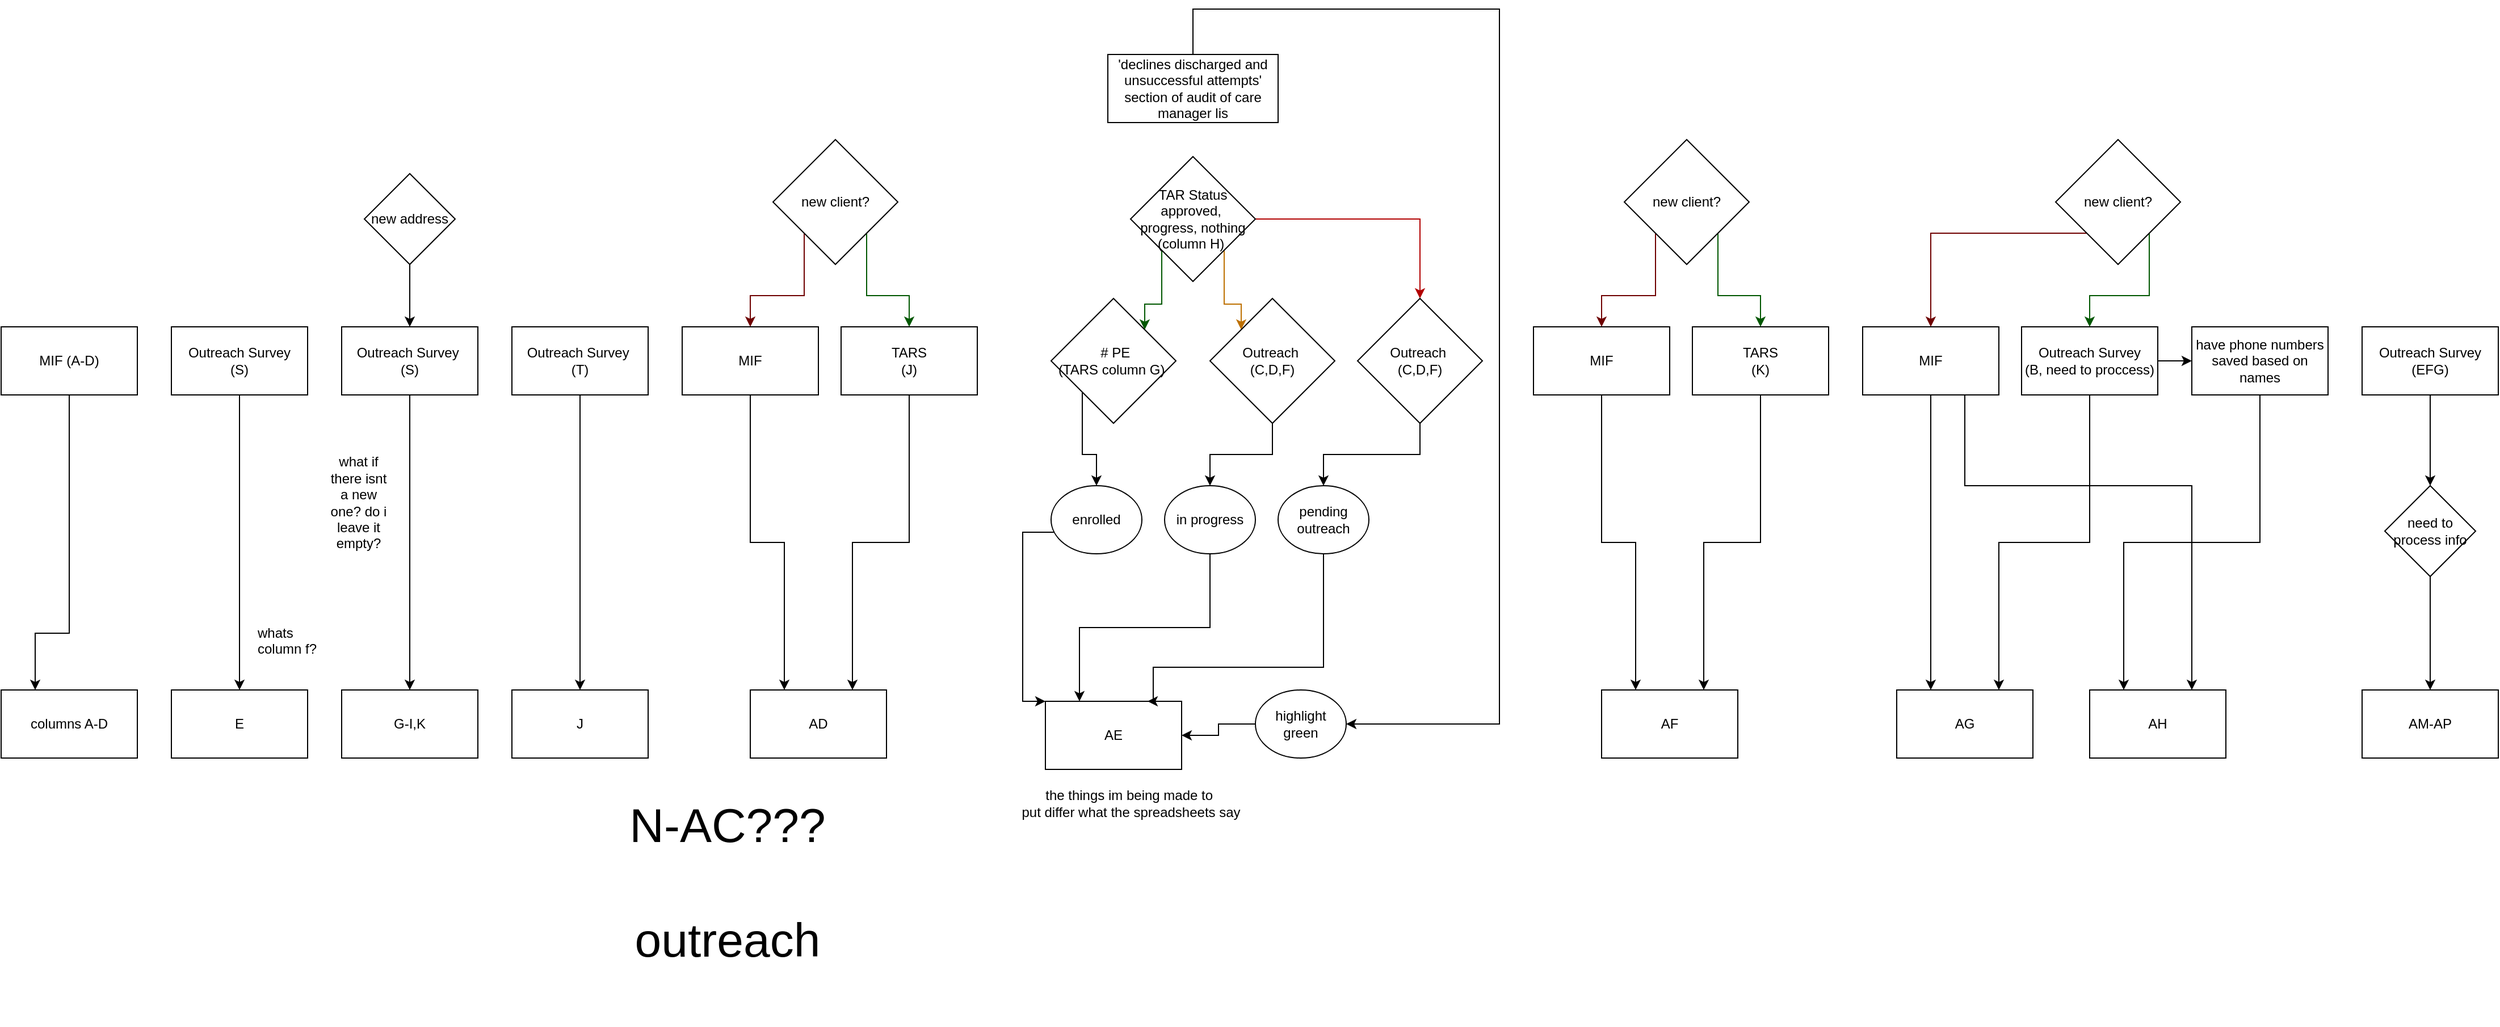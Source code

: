 <mxfile version="22.1.16" type="device">
  <diagram name="Page-1" id="DdP7j1N7ITuLK1L2dnxr">
    <mxGraphModel dx="794" dy="1619" grid="1" gridSize="10" guides="1" tooltips="1" connect="1" arrows="1" fold="1" page="1" pageScale="1" pageWidth="850" pageHeight="1100" math="0" shadow="0">
      <root>
        <mxCell id="0" />
        <mxCell id="1" parent="0" />
        <mxCell id="YC-9gDWAKspDO5AQxh_9-1" value="columns A-D" style="rounded=0;whiteSpace=wrap;html=1;" parent="1" vertex="1">
          <mxGeometry x="110" y="400" width="120" height="60" as="geometry" />
        </mxCell>
        <mxCell id="YC-9gDWAKspDO5AQxh_9-2" value="MIF (A-D)" style="rounded=0;whiteSpace=wrap;html=1;" parent="1" vertex="1">
          <mxGeometry x="110" y="80" width="120" height="60" as="geometry" />
        </mxCell>
        <mxCell id="YC-9gDWAKspDO5AQxh_9-3" value="" style="endArrow=classic;html=1;rounded=0;exitX=0.5;exitY=1;exitDx=0;exitDy=0;entryX=0.25;entryY=0;entryDx=0;entryDy=0;" parent="1" source="YC-9gDWAKspDO5AQxh_9-2" target="YC-9gDWAKspDO5AQxh_9-1" edge="1">
          <mxGeometry width="50" height="50" relative="1" as="geometry">
            <mxPoint x="150" y="370" as="sourcePoint" />
            <mxPoint x="200" y="320" as="targetPoint" />
            <Array as="points">
              <mxPoint x="170" y="350" />
              <mxPoint x="140" y="350" />
            </Array>
          </mxGeometry>
        </mxCell>
        <mxCell id="YC-9gDWAKspDO5AQxh_9-4" value="Outreach Survey&lt;br&gt;(S)" style="rounded=0;whiteSpace=wrap;html=1;" parent="1" vertex="1">
          <mxGeometry x="260" y="80" width="120" height="60" as="geometry" />
        </mxCell>
        <mxCell id="YC-9gDWAKspDO5AQxh_9-5" value="E" style="rounded=0;whiteSpace=wrap;html=1;" parent="1" vertex="1">
          <mxGeometry x="260" y="400" width="120" height="60" as="geometry" />
        </mxCell>
        <mxCell id="YC-9gDWAKspDO5AQxh_9-6" value="" style="endArrow=classic;html=1;rounded=0;exitX=0.5;exitY=1;exitDx=0;exitDy=0;entryX=0.5;entryY=0;entryDx=0;entryDy=0;" parent="1" source="YC-9gDWAKspDO5AQxh_9-4" target="YC-9gDWAKspDO5AQxh_9-5" edge="1">
          <mxGeometry width="50" height="50" relative="1" as="geometry">
            <mxPoint x="310" y="360" as="sourcePoint" />
            <mxPoint x="360" y="310" as="targetPoint" />
          </mxGeometry>
        </mxCell>
        <mxCell id="YC-9gDWAKspDO5AQxh_9-7" value="whats column f?" style="text;strokeColor=none;fillColor=none;align=left;verticalAlign=middle;spacingLeft=4;spacingRight=4;overflow=hidden;points=[[0,0.5],[1,0.5]];portConstraint=eastwest;rotatable=0;whiteSpace=wrap;html=1;" parent="1" vertex="1">
          <mxGeometry x="330" y="340" width="80" height="30" as="geometry" />
        </mxCell>
        <mxCell id="YC-9gDWAKspDO5AQxh_9-8" value="G-I,K" style="rounded=0;whiteSpace=wrap;html=1;" parent="1" vertex="1">
          <mxGeometry x="410" y="400" width="120" height="60" as="geometry" />
        </mxCell>
        <mxCell id="YC-9gDWAKspDO5AQxh_9-13" style="edgeStyle=orthogonalEdgeStyle;rounded=0;orthogonalLoop=1;jettySize=auto;html=1;exitX=0.5;exitY=1;exitDx=0;exitDy=0;entryX=0.5;entryY=0;entryDx=0;entryDy=0;" parent="1" source="YC-9gDWAKspDO5AQxh_9-9" target="YC-9gDWAKspDO5AQxh_9-11" edge="1">
          <mxGeometry relative="1" as="geometry" />
        </mxCell>
        <mxCell id="YC-9gDWAKspDO5AQxh_9-9" value="new address" style="rhombus;whiteSpace=wrap;html=1;" parent="1" vertex="1">
          <mxGeometry x="430" y="-55" width="80" height="80" as="geometry" />
        </mxCell>
        <mxCell id="YC-9gDWAKspDO5AQxh_9-14" style="edgeStyle=orthogonalEdgeStyle;rounded=0;orthogonalLoop=1;jettySize=auto;html=1;exitX=0.5;exitY=1;exitDx=0;exitDy=0;entryX=0.5;entryY=0;entryDx=0;entryDy=0;" parent="1" source="YC-9gDWAKspDO5AQxh_9-11" target="YC-9gDWAKspDO5AQxh_9-8" edge="1">
          <mxGeometry relative="1" as="geometry" />
        </mxCell>
        <mxCell id="YC-9gDWAKspDO5AQxh_9-11" value="Outreach Survey&amp;nbsp;&lt;br&gt;(S)" style="rounded=0;whiteSpace=wrap;html=1;" parent="1" vertex="1">
          <mxGeometry x="410" y="80" width="120" height="60" as="geometry" />
        </mxCell>
        <mxCell id="hzVg4mxCPnebJRGChPFe-1" value="what if there isnt a new one? do i leave it empty?" style="text;html=1;strokeColor=none;fillColor=none;align=center;verticalAlign=middle;whiteSpace=wrap;rounded=0;" parent="1" vertex="1">
          <mxGeometry x="395" y="220" width="60" height="30" as="geometry" />
        </mxCell>
        <mxCell id="hzVg4mxCPnebJRGChPFe-4" style="edgeStyle=orthogonalEdgeStyle;rounded=0;orthogonalLoop=1;jettySize=auto;html=1;exitX=0.5;exitY=1;exitDx=0;exitDy=0;entryX=0.5;entryY=0;entryDx=0;entryDy=0;" parent="1" source="hzVg4mxCPnebJRGChPFe-2" target="hzVg4mxCPnebJRGChPFe-3" edge="1">
          <mxGeometry relative="1" as="geometry" />
        </mxCell>
        <mxCell id="hzVg4mxCPnebJRGChPFe-2" value="Outreach Survey&amp;nbsp;&lt;br&gt;(T)" style="rounded=0;whiteSpace=wrap;html=1;" parent="1" vertex="1">
          <mxGeometry x="560" y="80" width="120" height="60" as="geometry" />
        </mxCell>
        <mxCell id="hzVg4mxCPnebJRGChPFe-3" value="J" style="rounded=0;whiteSpace=wrap;html=1;" parent="1" vertex="1">
          <mxGeometry x="560" y="400" width="120" height="60" as="geometry" />
        </mxCell>
        <mxCell id="hzVg4mxCPnebJRGChPFe-19" style="edgeStyle=orthogonalEdgeStyle;rounded=0;orthogonalLoop=1;jettySize=auto;html=1;exitX=0;exitY=1;exitDx=0;exitDy=0;" parent="1" source="hzVg4mxCPnebJRGChPFe-5" target="hzVg4mxCPnebJRGChPFe-10" edge="1">
          <mxGeometry relative="1" as="geometry" />
        </mxCell>
        <mxCell id="hzVg4mxCPnebJRGChPFe-5" value="&amp;nbsp;# PE&lt;br&gt;(TARS column G)&amp;nbsp;" style="rhombus;whiteSpace=wrap;html=1;" parent="1" vertex="1">
          <mxGeometry x="1035" y="55" width="110" height="110" as="geometry" />
        </mxCell>
        <mxCell id="hzVg4mxCPnebJRGChPFe-18" style="edgeStyle=orthogonalEdgeStyle;rounded=0;orthogonalLoop=1;jettySize=auto;html=1;exitX=0;exitY=1;exitDx=0;exitDy=0;entryX=1;entryY=0;entryDx=0;entryDy=0;fillColor=#008a00;strokeColor=#005700;" parent="1" source="hzVg4mxCPnebJRGChPFe-7" target="hzVg4mxCPnebJRGChPFe-5" edge="1">
          <mxGeometry relative="1" as="geometry" />
        </mxCell>
        <mxCell id="hzVg4mxCPnebJRGChPFe-25" style="edgeStyle=orthogonalEdgeStyle;rounded=0;orthogonalLoop=1;jettySize=auto;html=1;exitX=1;exitY=1;exitDx=0;exitDy=0;entryX=0;entryY=0;entryDx=0;entryDy=0;fillColor=#f0a30a;strokeColor=#BD7000;" parent="1" source="hzVg4mxCPnebJRGChPFe-7" target="hzVg4mxCPnebJRGChPFe-23" edge="1">
          <mxGeometry relative="1" as="geometry" />
        </mxCell>
        <mxCell id="hzVg4mxCPnebJRGChPFe-32" style="edgeStyle=orthogonalEdgeStyle;rounded=0;orthogonalLoop=1;jettySize=auto;html=1;exitX=1;exitY=0.5;exitDx=0;exitDy=0;entryX=0.5;entryY=0;entryDx=0;entryDy=0;fillColor=#e51400;strokeColor=#B20000;" parent="1" source="hzVg4mxCPnebJRGChPFe-7" target="hzVg4mxCPnebJRGChPFe-31" edge="1">
          <mxGeometry relative="1" as="geometry" />
        </mxCell>
        <mxCell id="hzVg4mxCPnebJRGChPFe-7" value="TAR Status&lt;br&gt;approved,&amp;nbsp; progress, nothing&lt;br&gt;(column H)&amp;nbsp;" style="rhombus;whiteSpace=wrap;html=1;" parent="1" vertex="1">
          <mxGeometry x="1105" y="-70" width="110" height="110" as="geometry" />
        </mxCell>
        <mxCell id="hzVg4mxCPnebJRGChPFe-8" value="AE" style="rounded=0;whiteSpace=wrap;html=1;" parent="1" vertex="1">
          <mxGeometry x="1030" y="410" width="120" height="60" as="geometry" />
        </mxCell>
        <mxCell id="hzVg4mxCPnebJRGChPFe-13" style="edgeStyle=orthogonalEdgeStyle;rounded=0;orthogonalLoop=1;jettySize=auto;html=1;exitX=0;exitY=1;exitDx=0;exitDy=0;" parent="1" source="hzVg4mxCPnebJRGChPFe-10" target="hzVg4mxCPnebJRGChPFe-8" edge="1">
          <mxGeometry relative="1" as="geometry">
            <mxPoint x="980" y="410" as="targetPoint" />
            <mxPoint x="1020" y="280" as="sourcePoint" />
            <Array as="points">
              <mxPoint x="1047" y="261" />
              <mxPoint x="1010" y="261" />
              <mxPoint x="1010" y="410" />
            </Array>
          </mxGeometry>
        </mxCell>
        <mxCell id="hzVg4mxCPnebJRGChPFe-10" value="enrolled" style="ellipse;whiteSpace=wrap;html=1;" parent="1" vertex="1">
          <mxGeometry x="1035" y="220" width="80" height="60" as="geometry" />
        </mxCell>
        <mxCell id="hzVg4mxCPnebJRGChPFe-16" value="the things im being made to&amp;nbsp;&lt;br&gt;put differ what the spreadsheets say" style="text;html=1;align=center;verticalAlign=middle;resizable=0;points=[];autosize=1;strokeColor=none;fillColor=none;" parent="1" vertex="1">
          <mxGeometry x="995" y="480" width="220" height="40" as="geometry" />
        </mxCell>
        <mxCell id="hzVg4mxCPnebJRGChPFe-28" style="edgeStyle=orthogonalEdgeStyle;rounded=0;orthogonalLoop=1;jettySize=auto;html=1;exitX=0.5;exitY=1;exitDx=0;exitDy=0;" parent="1" source="hzVg4mxCPnebJRGChPFe-23" target="hzVg4mxCPnebJRGChPFe-26" edge="1">
          <mxGeometry relative="1" as="geometry" />
        </mxCell>
        <mxCell id="hzVg4mxCPnebJRGChPFe-23" value="Outreach&amp;nbsp;&lt;br&gt;(C,D,F)" style="rhombus;whiteSpace=wrap;html=1;" parent="1" vertex="1">
          <mxGeometry x="1175" y="55" width="110" height="110" as="geometry" />
        </mxCell>
        <mxCell id="hzVg4mxCPnebJRGChPFe-36" style="edgeStyle=orthogonalEdgeStyle;rounded=0;orthogonalLoop=1;jettySize=auto;html=1;exitX=0.5;exitY=1;exitDx=0;exitDy=0;entryX=0.25;entryY=0;entryDx=0;entryDy=0;" parent="1" source="hzVg4mxCPnebJRGChPFe-26" target="hzVg4mxCPnebJRGChPFe-8" edge="1">
          <mxGeometry relative="1" as="geometry" />
        </mxCell>
        <mxCell id="hzVg4mxCPnebJRGChPFe-26" value="in progress" style="ellipse;whiteSpace=wrap;html=1;" parent="1" vertex="1">
          <mxGeometry x="1135" y="220" width="80" height="60" as="geometry" />
        </mxCell>
        <mxCell id="hzVg4mxCPnebJRGChPFe-34" style="edgeStyle=orthogonalEdgeStyle;rounded=0;orthogonalLoop=1;jettySize=auto;html=1;exitX=0.5;exitY=1;exitDx=0;exitDy=0;entryX=0.5;entryY=0;entryDx=0;entryDy=0;" parent="1" source="hzVg4mxCPnebJRGChPFe-31" target="hzVg4mxCPnebJRGChPFe-33" edge="1">
          <mxGeometry relative="1" as="geometry" />
        </mxCell>
        <mxCell id="hzVg4mxCPnebJRGChPFe-31" value="Outreach&amp;nbsp;&lt;br&gt;(C,D,F)" style="rhombus;whiteSpace=wrap;html=1;" parent="1" vertex="1">
          <mxGeometry x="1305" y="55" width="110" height="110" as="geometry" />
        </mxCell>
        <mxCell id="hzVg4mxCPnebJRGChPFe-37" style="edgeStyle=orthogonalEdgeStyle;rounded=0;orthogonalLoop=1;jettySize=auto;html=1;exitX=0.5;exitY=1;exitDx=0;exitDy=0;entryX=0.75;entryY=0;entryDx=0;entryDy=0;" parent="1" source="hzVg4mxCPnebJRGChPFe-33" target="hzVg4mxCPnebJRGChPFe-8" edge="1">
          <mxGeometry relative="1" as="geometry">
            <mxPoint x="1275" y="340" as="targetPoint" />
            <Array as="points">
              <mxPoint x="1275" y="380" />
              <mxPoint x="1125" y="380" />
            </Array>
          </mxGeometry>
        </mxCell>
        <mxCell id="hzVg4mxCPnebJRGChPFe-33" value="pending outreach" style="ellipse;whiteSpace=wrap;html=1;" parent="1" vertex="1">
          <mxGeometry x="1235" y="220" width="80" height="60" as="geometry" />
        </mxCell>
        <mxCell id="hzVg4mxCPnebJRGChPFe-41" style="edgeStyle=orthogonalEdgeStyle;rounded=0;orthogonalLoop=1;jettySize=auto;html=1;exitX=0;exitY=0.5;exitDx=0;exitDy=0;entryX=1;entryY=0.5;entryDx=0;entryDy=0;" parent="1" source="hzVg4mxCPnebJRGChPFe-40" target="hzVg4mxCPnebJRGChPFe-8" edge="1">
          <mxGeometry relative="1" as="geometry" />
        </mxCell>
        <mxCell id="hzVg4mxCPnebJRGChPFe-40" value="highlight green" style="ellipse;whiteSpace=wrap;html=1;" parent="1" vertex="1">
          <mxGeometry x="1215" y="400" width="80" height="60" as="geometry" />
        </mxCell>
        <mxCell id="hzVg4mxCPnebJRGChPFe-47" style="edgeStyle=orthogonalEdgeStyle;rounded=0;orthogonalLoop=1;jettySize=auto;html=1;exitX=0.5;exitY=1;exitDx=0;exitDy=0;entryX=1;entryY=0.5;entryDx=0;entryDy=0;" parent="1" source="hzVg4mxCPnebJRGChPFe-42" target="hzVg4mxCPnebJRGChPFe-40" edge="1">
          <mxGeometry relative="1" as="geometry">
            <Array as="points">
              <mxPoint x="1160" y="-200" />
              <mxPoint x="1430" y="-200" />
              <mxPoint x="1430" y="430" />
            </Array>
          </mxGeometry>
        </mxCell>
        <mxCell id="hzVg4mxCPnebJRGChPFe-42" value="&#39;declines discharged and unsuccessful attempts&#39; section of audit of care manager lis" style="rounded=0;whiteSpace=wrap;html=1;" parent="1" vertex="1">
          <mxGeometry x="1085" y="-160" width="150" height="60" as="geometry" />
        </mxCell>
        <mxCell id="hzVg4mxCPnebJRGChPFe-48" value="AD" style="rounded=0;whiteSpace=wrap;html=1;" parent="1" vertex="1">
          <mxGeometry x="770" y="400" width="120" height="60" as="geometry" />
        </mxCell>
        <mxCell id="hzVg4mxCPnebJRGChPFe-55" style="edgeStyle=orthogonalEdgeStyle;rounded=0;orthogonalLoop=1;jettySize=auto;html=1;exitX=0;exitY=1;exitDx=0;exitDy=0;fillColor=#a20025;strokeColor=#6F0000;" parent="1" source="hzVg4mxCPnebJRGChPFe-49" target="hzVg4mxCPnebJRGChPFe-52" edge="1">
          <mxGeometry relative="1" as="geometry" />
        </mxCell>
        <mxCell id="hzVg4mxCPnebJRGChPFe-56" style="edgeStyle=orthogonalEdgeStyle;rounded=0;orthogonalLoop=1;jettySize=auto;html=1;exitX=1;exitY=1;exitDx=0;exitDy=0;entryX=0.5;entryY=0;entryDx=0;entryDy=0;fillColor=#008a00;strokeColor=#005700;" parent="1" source="hzVg4mxCPnebJRGChPFe-49" target="hzVg4mxCPnebJRGChPFe-53" edge="1">
          <mxGeometry relative="1" as="geometry" />
        </mxCell>
        <mxCell id="hzVg4mxCPnebJRGChPFe-49" value="new client?" style="rhombus;whiteSpace=wrap;html=1;" parent="1" vertex="1">
          <mxGeometry x="790" y="-85" width="110" height="110" as="geometry" />
        </mxCell>
        <mxCell id="hzVg4mxCPnebJRGChPFe-57" style="edgeStyle=orthogonalEdgeStyle;rounded=0;orthogonalLoop=1;jettySize=auto;html=1;exitX=0.5;exitY=1;exitDx=0;exitDy=0;entryX=0.25;entryY=0;entryDx=0;entryDy=0;" parent="1" source="hzVg4mxCPnebJRGChPFe-52" target="hzVg4mxCPnebJRGChPFe-48" edge="1">
          <mxGeometry relative="1" as="geometry" />
        </mxCell>
        <mxCell id="hzVg4mxCPnebJRGChPFe-52" value="MIF" style="rounded=0;whiteSpace=wrap;html=1;" parent="1" vertex="1">
          <mxGeometry x="710" y="80" width="120" height="60" as="geometry" />
        </mxCell>
        <mxCell id="hzVg4mxCPnebJRGChPFe-58" style="edgeStyle=orthogonalEdgeStyle;rounded=0;orthogonalLoop=1;jettySize=auto;html=1;exitX=0.5;exitY=1;exitDx=0;exitDy=0;entryX=0.75;entryY=0;entryDx=0;entryDy=0;" parent="1" source="hzVg4mxCPnebJRGChPFe-53" target="hzVg4mxCPnebJRGChPFe-48" edge="1">
          <mxGeometry relative="1" as="geometry" />
        </mxCell>
        <mxCell id="hzVg4mxCPnebJRGChPFe-53" value="TARS&lt;br&gt;(J)" style="rounded=0;whiteSpace=wrap;html=1;" parent="1" vertex="1">
          <mxGeometry x="850" y="80" width="120" height="60" as="geometry" />
        </mxCell>
        <mxCell id="hzVg4mxCPnebJRGChPFe-59" value="AF" style="rounded=0;whiteSpace=wrap;html=1;" parent="1" vertex="1">
          <mxGeometry x="1520" y="400" width="120" height="60" as="geometry" />
        </mxCell>
        <mxCell id="hzVg4mxCPnebJRGChPFe-60" style="edgeStyle=orthogonalEdgeStyle;rounded=0;orthogonalLoop=1;jettySize=auto;html=1;exitX=0;exitY=1;exitDx=0;exitDy=0;fillColor=#a20025;strokeColor=#6F0000;" parent="1" source="hzVg4mxCPnebJRGChPFe-62" target="hzVg4mxCPnebJRGChPFe-64" edge="1">
          <mxGeometry relative="1" as="geometry" />
        </mxCell>
        <mxCell id="hzVg4mxCPnebJRGChPFe-61" style="edgeStyle=orthogonalEdgeStyle;rounded=0;orthogonalLoop=1;jettySize=auto;html=1;exitX=1;exitY=1;exitDx=0;exitDy=0;entryX=0.5;entryY=0;entryDx=0;entryDy=0;fillColor=#008a00;strokeColor=#005700;" parent="1" source="hzVg4mxCPnebJRGChPFe-62" target="hzVg4mxCPnebJRGChPFe-66" edge="1">
          <mxGeometry relative="1" as="geometry" />
        </mxCell>
        <mxCell id="hzVg4mxCPnebJRGChPFe-62" value="new client?" style="rhombus;whiteSpace=wrap;html=1;" parent="1" vertex="1">
          <mxGeometry x="1540" y="-85" width="110" height="110" as="geometry" />
        </mxCell>
        <mxCell id="hzVg4mxCPnebJRGChPFe-63" style="edgeStyle=orthogonalEdgeStyle;rounded=0;orthogonalLoop=1;jettySize=auto;html=1;exitX=0.5;exitY=1;exitDx=0;exitDy=0;entryX=0.25;entryY=0;entryDx=0;entryDy=0;" parent="1" source="hzVg4mxCPnebJRGChPFe-64" target="hzVg4mxCPnebJRGChPFe-59" edge="1">
          <mxGeometry relative="1" as="geometry" />
        </mxCell>
        <mxCell id="hzVg4mxCPnebJRGChPFe-64" value="MIF" style="rounded=0;whiteSpace=wrap;html=1;" parent="1" vertex="1">
          <mxGeometry x="1460" y="80" width="120" height="60" as="geometry" />
        </mxCell>
        <mxCell id="hzVg4mxCPnebJRGChPFe-65" style="edgeStyle=orthogonalEdgeStyle;rounded=0;orthogonalLoop=1;jettySize=auto;html=1;exitX=0.5;exitY=1;exitDx=0;exitDy=0;entryX=0.75;entryY=0;entryDx=0;entryDy=0;" parent="1" source="hzVg4mxCPnebJRGChPFe-66" target="hzVg4mxCPnebJRGChPFe-59" edge="1">
          <mxGeometry relative="1" as="geometry" />
        </mxCell>
        <mxCell id="hzVg4mxCPnebJRGChPFe-66" value="TARS&lt;br&gt;(K)" style="rounded=0;whiteSpace=wrap;html=1;" parent="1" vertex="1">
          <mxGeometry x="1600" y="80" width="120" height="60" as="geometry" />
        </mxCell>
        <mxCell id="hzVg4mxCPnebJRGChPFe-67" value="&lt;span style=&quot;font-size: 42px;&quot;&gt;N-AC???&lt;br&gt;&lt;br&gt;outreach&lt;br&gt;&lt;br&gt;&lt;/span&gt;" style="text;html=1;strokeColor=none;fillColor=none;align=center;verticalAlign=middle;whiteSpace=wrap;rounded=0;" parent="1" vertex="1">
          <mxGeometry x="550" y="580" width="400" height="30" as="geometry" />
        </mxCell>
        <mxCell id="hzVg4mxCPnebJRGChPFe-71" value="AG" style="rounded=0;whiteSpace=wrap;html=1;" parent="1" vertex="1">
          <mxGeometry x="1780" y="400" width="120" height="60" as="geometry" />
        </mxCell>
        <mxCell id="hzVg4mxCPnebJRGChPFe-72" style="edgeStyle=orthogonalEdgeStyle;rounded=0;orthogonalLoop=1;jettySize=auto;html=1;exitX=0;exitY=1;exitDx=0;exitDy=0;fillColor=#a20025;strokeColor=#6F0000;" parent="1" source="hzVg4mxCPnebJRGChPFe-74" target="hzVg4mxCPnebJRGChPFe-76" edge="1">
          <mxGeometry relative="1" as="geometry" />
        </mxCell>
        <mxCell id="hzVg4mxCPnebJRGChPFe-73" style="edgeStyle=orthogonalEdgeStyle;rounded=0;orthogonalLoop=1;jettySize=auto;html=1;exitX=1;exitY=1;exitDx=0;exitDy=0;entryX=0.5;entryY=0;entryDx=0;entryDy=0;fillColor=#008a00;strokeColor=#005700;" parent="1" source="hzVg4mxCPnebJRGChPFe-74" target="hzVg4mxCPnebJRGChPFe-78" edge="1">
          <mxGeometry relative="1" as="geometry" />
        </mxCell>
        <mxCell id="hzVg4mxCPnebJRGChPFe-74" value="new client?" style="rhombus;whiteSpace=wrap;html=1;" parent="1" vertex="1">
          <mxGeometry x="1920" y="-85" width="110" height="110" as="geometry" />
        </mxCell>
        <mxCell id="hzVg4mxCPnebJRGChPFe-75" style="edgeStyle=orthogonalEdgeStyle;rounded=0;orthogonalLoop=1;jettySize=auto;html=1;exitX=0.5;exitY=1;exitDx=0;exitDy=0;entryX=0.25;entryY=0;entryDx=0;entryDy=0;" parent="1" source="hzVg4mxCPnebJRGChPFe-76" target="hzVg4mxCPnebJRGChPFe-71" edge="1">
          <mxGeometry relative="1" as="geometry" />
        </mxCell>
        <mxCell id="hzVg4mxCPnebJRGChPFe-95" style="edgeStyle=orthogonalEdgeStyle;rounded=0;orthogonalLoop=1;jettySize=auto;html=1;exitX=0.75;exitY=1;exitDx=0;exitDy=0;entryX=0.75;entryY=0;entryDx=0;entryDy=0;" parent="1" source="hzVg4mxCPnebJRGChPFe-76" target="hzVg4mxCPnebJRGChPFe-80" edge="1">
          <mxGeometry relative="1" as="geometry">
            <Array as="points">
              <mxPoint x="1840" y="220" />
              <mxPoint x="2040" y="220" />
            </Array>
          </mxGeometry>
        </mxCell>
        <mxCell id="hzVg4mxCPnebJRGChPFe-76" value="MIF" style="rounded=0;whiteSpace=wrap;html=1;" parent="1" vertex="1">
          <mxGeometry x="1750" y="80" width="120" height="60" as="geometry" />
        </mxCell>
        <mxCell id="hzVg4mxCPnebJRGChPFe-77" style="edgeStyle=orthogonalEdgeStyle;rounded=0;orthogonalLoop=1;jettySize=auto;html=1;exitX=0.5;exitY=1;exitDx=0;exitDy=0;entryX=0.75;entryY=0;entryDx=0;entryDy=0;" parent="1" source="hzVg4mxCPnebJRGChPFe-78" target="hzVg4mxCPnebJRGChPFe-71" edge="1">
          <mxGeometry relative="1" as="geometry" />
        </mxCell>
        <mxCell id="hzVg4mxCPnebJRGChPFe-94" style="edgeStyle=orthogonalEdgeStyle;rounded=0;orthogonalLoop=1;jettySize=auto;html=1;exitX=1;exitY=0.5;exitDx=0;exitDy=0;entryX=0;entryY=0.5;entryDx=0;entryDy=0;" parent="1" source="hzVg4mxCPnebJRGChPFe-78" target="hzVg4mxCPnebJRGChPFe-88" edge="1">
          <mxGeometry relative="1" as="geometry" />
        </mxCell>
        <mxCell id="hzVg4mxCPnebJRGChPFe-78" value="Outreach Survey&lt;br&gt;(B, need to proccess)" style="rounded=0;whiteSpace=wrap;html=1;" parent="1" vertex="1">
          <mxGeometry x="1890" y="80" width="120" height="60" as="geometry" />
        </mxCell>
        <mxCell id="hzVg4mxCPnebJRGChPFe-80" value="AH" style="rounded=0;whiteSpace=wrap;html=1;" parent="1" vertex="1">
          <mxGeometry x="1950" y="400" width="120" height="60" as="geometry" />
        </mxCell>
        <mxCell id="hzVg4mxCPnebJRGChPFe-89" style="edgeStyle=orthogonalEdgeStyle;rounded=0;orthogonalLoop=1;jettySize=auto;html=1;exitX=0.5;exitY=1;exitDx=0;exitDy=0;entryX=0.25;entryY=0;entryDx=0;entryDy=0;" parent="1" source="hzVg4mxCPnebJRGChPFe-88" target="hzVg4mxCPnebJRGChPFe-80" edge="1">
          <mxGeometry relative="1" as="geometry" />
        </mxCell>
        <mxCell id="hzVg4mxCPnebJRGChPFe-88" value="have phone numbers saved based on names" style="rounded=0;whiteSpace=wrap;html=1;" parent="1" vertex="1">
          <mxGeometry x="2040" y="80" width="120" height="60" as="geometry" />
        </mxCell>
        <mxCell id="hzVg4mxCPnebJRGChPFe-101" style="edgeStyle=orthogonalEdgeStyle;rounded=0;orthogonalLoop=1;jettySize=auto;html=1;exitX=0.5;exitY=1;exitDx=0;exitDy=0;entryX=0.5;entryY=0;entryDx=0;entryDy=0;" parent="1" source="hzVg4mxCPnebJRGChPFe-96" target="hzVg4mxCPnebJRGChPFe-100" edge="1">
          <mxGeometry relative="1" as="geometry" />
        </mxCell>
        <mxCell id="hzVg4mxCPnebJRGChPFe-96" value="Outreach Survey&lt;br&gt;(EFG)" style="rounded=0;whiteSpace=wrap;html=1;" parent="1" vertex="1">
          <mxGeometry x="2190" y="80" width="120" height="60" as="geometry" />
        </mxCell>
        <mxCell id="hzVg4mxCPnebJRGChPFe-97" value="AM-AP" style="rounded=0;whiteSpace=wrap;html=1;" parent="1" vertex="1">
          <mxGeometry x="2190" y="400" width="120" height="60" as="geometry" />
        </mxCell>
        <mxCell id="hzVg4mxCPnebJRGChPFe-102" style="edgeStyle=orthogonalEdgeStyle;rounded=0;orthogonalLoop=1;jettySize=auto;html=1;exitX=0.5;exitY=1;exitDx=0;exitDy=0;entryX=0.5;entryY=0;entryDx=0;entryDy=0;" parent="1" source="hzVg4mxCPnebJRGChPFe-100" target="hzVg4mxCPnebJRGChPFe-97" edge="1">
          <mxGeometry relative="1" as="geometry" />
        </mxCell>
        <mxCell id="hzVg4mxCPnebJRGChPFe-100" value="need to process info" style="rhombus;whiteSpace=wrap;html=1;" parent="1" vertex="1">
          <mxGeometry x="2210" y="220" width="80" height="80" as="geometry" />
        </mxCell>
      </root>
    </mxGraphModel>
  </diagram>
</mxfile>
